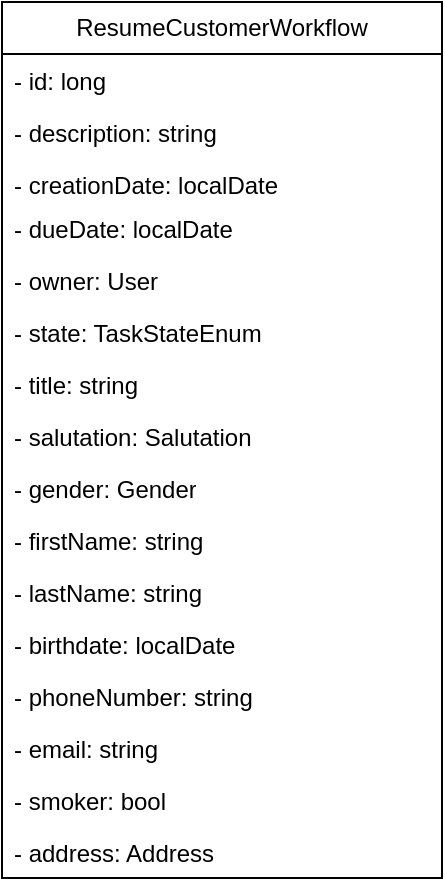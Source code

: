 <mxfile version="24.0.2" type="device">
  <diagram name="Page-1" id="egUYJQ8RJS1jRixnhz30">
    <mxGraphModel dx="2954" dy="1134" grid="1" gridSize="10" guides="1" tooltips="1" connect="1" arrows="1" fold="1" page="1" pageScale="1" pageWidth="850" pageHeight="1100" math="0" shadow="0">
      <root>
        <mxCell id="0" />
        <mxCell id="1" parent="0" />
        <mxCell id="UGST-MiU3g8mQJncfhDs-1" value="ResumeCustomerWorkflow" style="swimlane;fontStyle=0;childLayout=stackLayout;horizontal=1;startSize=26;fillColor=none;horizontalStack=0;resizeParent=1;resizeParentMax=0;resizeLast=0;collapsible=1;marginBottom=0;whiteSpace=wrap;html=1;" vertex="1" parent="1">
          <mxGeometry x="310" y="270" width="220" height="438" as="geometry" />
        </mxCell>
        <mxCell id="UGST-MiU3g8mQJncfhDs-2" value="- id: long" style="text;strokeColor=none;fillColor=none;align=left;verticalAlign=top;spacingLeft=4;spacingRight=4;overflow=hidden;rotatable=0;points=[[0,0.5],[1,0.5]];portConstraint=eastwest;whiteSpace=wrap;html=1;" vertex="1" parent="UGST-MiU3g8mQJncfhDs-1">
          <mxGeometry y="26" width="220" height="26" as="geometry" />
        </mxCell>
        <mxCell id="UGST-MiU3g8mQJncfhDs-3" value="- description: string" style="text;strokeColor=none;fillColor=none;align=left;verticalAlign=top;spacingLeft=4;spacingRight=4;overflow=hidden;rotatable=0;points=[[0,0.5],[1,0.5]];portConstraint=eastwest;whiteSpace=wrap;html=1;" vertex="1" parent="UGST-MiU3g8mQJncfhDs-1">
          <mxGeometry y="52" width="220" height="26" as="geometry" />
        </mxCell>
        <mxCell id="UGST-MiU3g8mQJncfhDs-4" value="&lt;div&gt;- creationDate: localDate&lt;/div&gt;&lt;div&gt;&lt;br&gt;&lt;/div&gt;" style="text;strokeColor=none;fillColor=none;align=left;verticalAlign=top;spacingLeft=4;spacingRight=4;overflow=hidden;rotatable=0;points=[[0,0.5],[1,0.5]];portConstraint=eastwest;whiteSpace=wrap;html=1;" vertex="1" parent="UGST-MiU3g8mQJncfhDs-1">
          <mxGeometry y="78" width="220" height="22" as="geometry" />
        </mxCell>
        <mxCell id="UGST-MiU3g8mQJncfhDs-6" value="- dueDate: localDate" style="text;strokeColor=none;fillColor=none;align=left;verticalAlign=top;spacingLeft=4;spacingRight=4;overflow=hidden;rotatable=0;points=[[0,0.5],[1,0.5]];portConstraint=eastwest;whiteSpace=wrap;html=1;" vertex="1" parent="UGST-MiU3g8mQJncfhDs-1">
          <mxGeometry y="100" width="220" height="26" as="geometry" />
        </mxCell>
        <mxCell id="UGST-MiU3g8mQJncfhDs-8" value="- owner: User" style="text;strokeColor=none;fillColor=none;align=left;verticalAlign=top;spacingLeft=4;spacingRight=4;overflow=hidden;rotatable=0;points=[[0,0.5],[1,0.5]];portConstraint=eastwest;whiteSpace=wrap;html=1;" vertex="1" parent="UGST-MiU3g8mQJncfhDs-1">
          <mxGeometry y="126" width="220" height="26" as="geometry" />
        </mxCell>
        <mxCell id="UGST-MiU3g8mQJncfhDs-9" value="- state: TaskStateEnum" style="text;strokeColor=none;fillColor=none;align=left;verticalAlign=top;spacingLeft=4;spacingRight=4;overflow=hidden;rotatable=0;points=[[0,0.5],[1,0.5]];portConstraint=eastwest;whiteSpace=wrap;html=1;" vertex="1" parent="UGST-MiU3g8mQJncfhDs-1">
          <mxGeometry y="152" width="220" height="26" as="geometry" />
        </mxCell>
        <mxCell id="UGST-MiU3g8mQJncfhDs-11" value="- title: string" style="text;strokeColor=none;fillColor=none;align=left;verticalAlign=top;spacingLeft=4;spacingRight=4;overflow=hidden;rotatable=0;points=[[0,0.5],[1,0.5]];portConstraint=eastwest;whiteSpace=wrap;html=1;" vertex="1" parent="UGST-MiU3g8mQJncfhDs-1">
          <mxGeometry y="178" width="220" height="26" as="geometry" />
        </mxCell>
        <mxCell id="UGST-MiU3g8mQJncfhDs-12" value="- salutation: Salutation" style="text;strokeColor=none;fillColor=none;align=left;verticalAlign=top;spacingLeft=4;spacingRight=4;overflow=hidden;rotatable=0;points=[[0,0.5],[1,0.5]];portConstraint=eastwest;whiteSpace=wrap;html=1;" vertex="1" parent="UGST-MiU3g8mQJncfhDs-1">
          <mxGeometry y="204" width="220" height="26" as="geometry" />
        </mxCell>
        <mxCell id="UGST-MiU3g8mQJncfhDs-13" value="- gender: Gender" style="text;strokeColor=none;fillColor=none;align=left;verticalAlign=top;spacingLeft=4;spacingRight=4;overflow=hidden;rotatable=0;points=[[0,0.5],[1,0.5]];portConstraint=eastwest;whiteSpace=wrap;html=1;" vertex="1" parent="UGST-MiU3g8mQJncfhDs-1">
          <mxGeometry y="230" width="220" height="26" as="geometry" />
        </mxCell>
        <mxCell id="UGST-MiU3g8mQJncfhDs-14" value="- firstName: string" style="text;strokeColor=none;fillColor=none;align=left;verticalAlign=top;spacingLeft=4;spacingRight=4;overflow=hidden;rotatable=0;points=[[0,0.5],[1,0.5]];portConstraint=eastwest;whiteSpace=wrap;html=1;" vertex="1" parent="UGST-MiU3g8mQJncfhDs-1">
          <mxGeometry y="256" width="220" height="26" as="geometry" />
        </mxCell>
        <mxCell id="UGST-MiU3g8mQJncfhDs-15" value="- lastName: string" style="text;strokeColor=none;fillColor=none;align=left;verticalAlign=top;spacingLeft=4;spacingRight=4;overflow=hidden;rotatable=0;points=[[0,0.5],[1,0.5]];portConstraint=eastwest;whiteSpace=wrap;html=1;" vertex="1" parent="UGST-MiU3g8mQJncfhDs-1">
          <mxGeometry y="282" width="220" height="26" as="geometry" />
        </mxCell>
        <mxCell id="UGST-MiU3g8mQJncfhDs-16" value="- birthdate: localDate" style="text;strokeColor=none;fillColor=none;align=left;verticalAlign=top;spacingLeft=4;spacingRight=4;overflow=hidden;rotatable=0;points=[[0,0.5],[1,0.5]];portConstraint=eastwest;whiteSpace=wrap;html=1;" vertex="1" parent="UGST-MiU3g8mQJncfhDs-1">
          <mxGeometry y="308" width="220" height="26" as="geometry" />
        </mxCell>
        <mxCell id="UGST-MiU3g8mQJncfhDs-17" value="- phoneNumber: string" style="text;strokeColor=none;fillColor=none;align=left;verticalAlign=top;spacingLeft=4;spacingRight=4;overflow=hidden;rotatable=0;points=[[0,0.5],[1,0.5]];portConstraint=eastwest;whiteSpace=wrap;html=1;" vertex="1" parent="UGST-MiU3g8mQJncfhDs-1">
          <mxGeometry y="334" width="220" height="26" as="geometry" />
        </mxCell>
        <mxCell id="UGST-MiU3g8mQJncfhDs-18" value="- email: string" style="text;strokeColor=none;fillColor=none;align=left;verticalAlign=top;spacingLeft=4;spacingRight=4;overflow=hidden;rotatable=0;points=[[0,0.5],[1,0.5]];portConstraint=eastwest;whiteSpace=wrap;html=1;" vertex="1" parent="UGST-MiU3g8mQJncfhDs-1">
          <mxGeometry y="360" width="220" height="26" as="geometry" />
        </mxCell>
        <mxCell id="UGST-MiU3g8mQJncfhDs-19" value="- smoker: bool" style="text;strokeColor=none;fillColor=none;align=left;verticalAlign=top;spacingLeft=4;spacingRight=4;overflow=hidden;rotatable=0;points=[[0,0.5],[1,0.5]];portConstraint=eastwest;whiteSpace=wrap;html=1;" vertex="1" parent="UGST-MiU3g8mQJncfhDs-1">
          <mxGeometry y="386" width="220" height="26" as="geometry" />
        </mxCell>
        <mxCell id="UGST-MiU3g8mQJncfhDs-20" value="- address: Address" style="text;strokeColor=none;fillColor=none;align=left;verticalAlign=top;spacingLeft=4;spacingRight=4;overflow=hidden;rotatable=0;points=[[0,0.5],[1,0.5]];portConstraint=eastwest;whiteSpace=wrap;html=1;" vertex="1" parent="UGST-MiU3g8mQJncfhDs-1">
          <mxGeometry y="412" width="220" height="26" as="geometry" />
        </mxCell>
      </root>
    </mxGraphModel>
  </diagram>
</mxfile>
